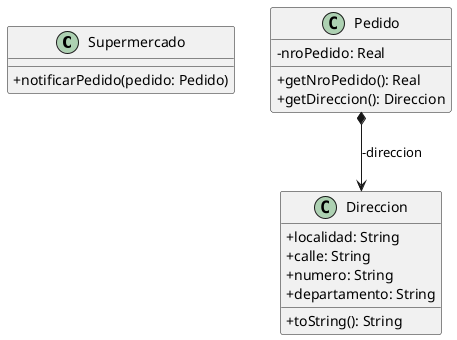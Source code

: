 @startuml

skinparam classAttributeIconSize 0

class Supermercado {
+notificarPedido(pedido: Pedido)
}

class Pedido {
-nroPedido: Real
+getNroPedido(): Real
+getDireccion(): Direccion
}

class Direccion {
+localidad: String 
+calle: String 
+numero: String 
+departamento: String
+toString(): String
}

Pedido *--> Direccion: -direccion
@enduml
